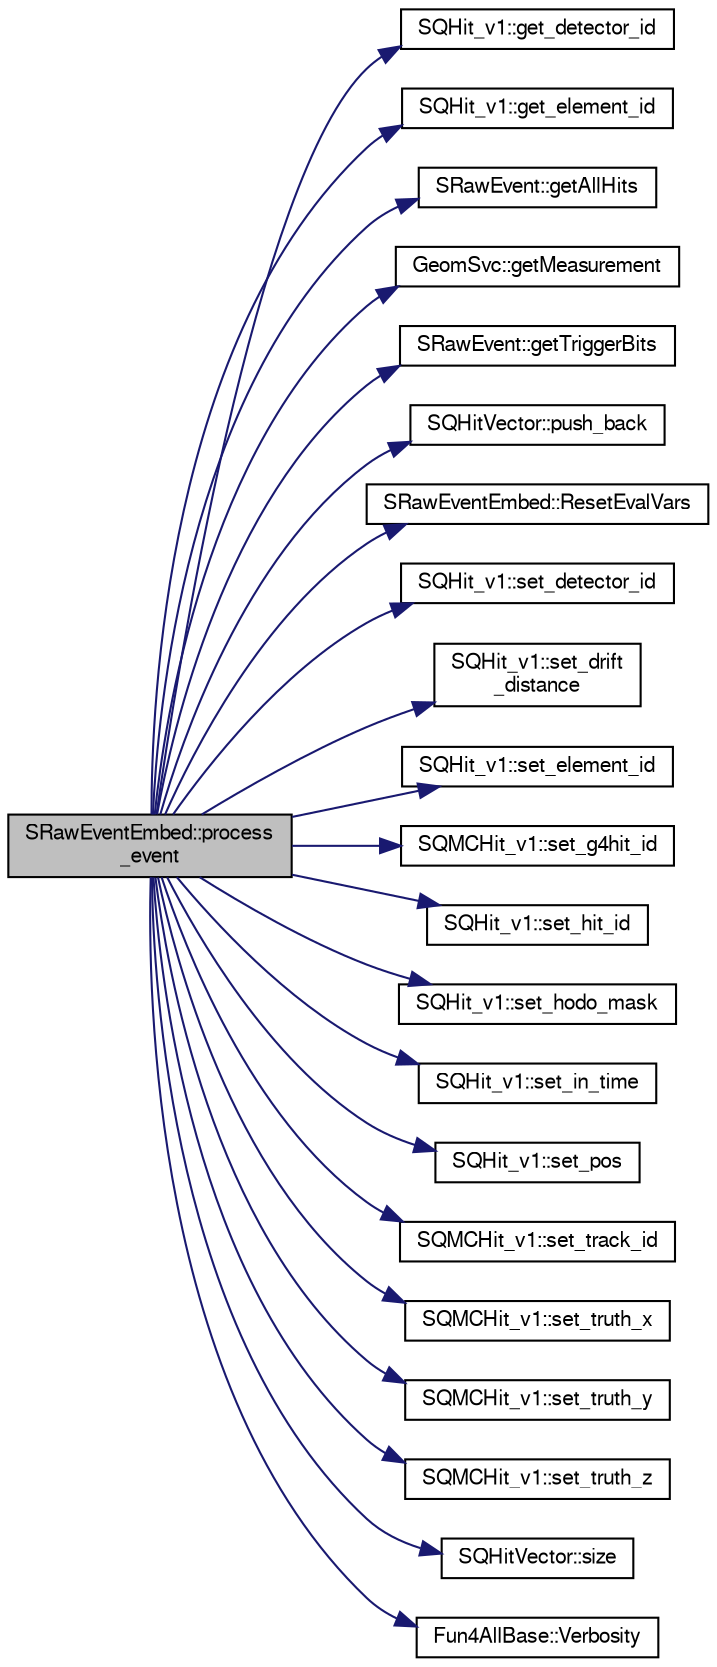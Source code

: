 digraph "SRawEventEmbed::process_event"
{
  bgcolor="transparent";
  edge [fontname="FreeSans",fontsize="10",labelfontname="FreeSans",labelfontsize="10"];
  node [fontname="FreeSans",fontsize="10",shape=record];
  rankdir="LR";
  Node1 [label="SRawEventEmbed::process\l_event",height=0.2,width=0.4,color="black", fillcolor="grey75", style="filled" fontcolor="black"];
  Node1 -> Node2 [color="midnightblue",fontsize="10",style="solid",fontname="FreeSans"];
  Node2 [label="SQHit_v1::get_detector_id",height=0.2,width=0.4,color="black",URL="$d3/d2e/classSQHit__v1.html#a3e14f5367720633efbb5b08c107d5055"];
  Node1 -> Node3 [color="midnightblue",fontsize="10",style="solid",fontname="FreeSans"];
  Node3 [label="SQHit_v1::get_element_id",height=0.2,width=0.4,color="black",URL="$d3/d2e/classSQHit__v1.html#af6d9633a4aa117ed985c97ca14edb328"];
  Node1 -> Node4 [color="midnightblue",fontsize="10",style="solid",fontname="FreeSans"];
  Node4 [label="SRawEvent::getAllHits",height=0.2,width=0.4,color="black",URL="$d5/d83/classSRawEvent.html#abd6f13b04ed7155aa744111e9324aa41"];
  Node1 -> Node5 [color="midnightblue",fontsize="10",style="solid",fontname="FreeSans"];
  Node5 [label="GeomSvc::getMeasurement",height=0.2,width=0.4,color="black",URL="$d0/da0/classGeomSvc.html#a5a50feb4de0351f6d3d739dbc66d6247",tooltip="Convert the detectorID and elementID to the actual hit position. "];
  Node1 -> Node6 [color="midnightblue",fontsize="10",style="solid",fontname="FreeSans"];
  Node6 [label="SRawEvent::getTriggerBits",height=0.2,width=0.4,color="black",URL="$d5/d83/classSRawEvent.html#a51cd8d3010d8a2df78fe5543a2a6cb31",tooltip="Set/get the trigger types. "];
  Node1 -> Node7 [color="midnightblue",fontsize="10",style="solid",fontname="FreeSans"];
  Node7 [label="SQHitVector::push_back",height=0.2,width=0.4,color="black",URL="$d9/dbc/classSQHitVector.html#aeefecc59b07f9082de2629256f5d4675"];
  Node1 -> Node8 [color="midnightblue",fontsize="10",style="solid",fontname="FreeSans"];
  Node8 [label="SRawEventEmbed::ResetEvalVars",height=0.2,width=0.4,color="black",URL="$d4/d36/classSRawEventEmbed.html#ab9017a06545c2e82bb39e4a25729655a"];
  Node1 -> Node9 [color="midnightblue",fontsize="10",style="solid",fontname="FreeSans"];
  Node9 [label="SQHit_v1::set_detector_id",height=0.2,width=0.4,color="black",URL="$d3/d2e/classSQHit__v1.html#a98a80149d5938b8936da1317f2c45366"];
  Node1 -> Node10 [color="midnightblue",fontsize="10",style="solid",fontname="FreeSans"];
  Node10 [label="SQHit_v1::set_drift\l_distance",height=0.2,width=0.4,color="black",URL="$d3/d2e/classSQHit__v1.html#a22bf5f98cc42849977e2b62a89b13dde"];
  Node1 -> Node11 [color="midnightblue",fontsize="10",style="solid",fontname="FreeSans"];
  Node11 [label="SQHit_v1::set_element_id",height=0.2,width=0.4,color="black",URL="$d3/d2e/classSQHit__v1.html#a9850d90b3d3a90f5339b2d244c38e3bc"];
  Node1 -> Node12 [color="midnightblue",fontsize="10",style="solid",fontname="FreeSans"];
  Node12 [label="SQMCHit_v1::set_g4hit_id",height=0.2,width=0.4,color="black",URL="$d1/d5f/classSQMCHit__v1.html#a1683b9874b9784cb6ec088d7fc8c721b"];
  Node1 -> Node13 [color="midnightblue",fontsize="10",style="solid",fontname="FreeSans"];
  Node13 [label="SQHit_v1::set_hit_id",height=0.2,width=0.4,color="black",URL="$d3/d2e/classSQHit__v1.html#a91a37de0a629fa76d55d1670d40cbcb3"];
  Node1 -> Node14 [color="midnightblue",fontsize="10",style="solid",fontname="FreeSans"];
  Node14 [label="SQHit_v1::set_hodo_mask",height=0.2,width=0.4,color="black",URL="$d3/d2e/classSQHit__v1.html#a8d25b701917be4d29bd836204bf5da37"];
  Node1 -> Node15 [color="midnightblue",fontsize="10",style="solid",fontname="FreeSans"];
  Node15 [label="SQHit_v1::set_in_time",height=0.2,width=0.4,color="black",URL="$d3/d2e/classSQHit__v1.html#adc9978b8f7143da209763ec3f04c4ebb"];
  Node1 -> Node16 [color="midnightblue",fontsize="10",style="solid",fontname="FreeSans"];
  Node16 [label="SQHit_v1::set_pos",height=0.2,width=0.4,color="black",URL="$d3/d2e/classSQHit__v1.html#a32b613cd8d576272b571108f9d1a82b2"];
  Node1 -> Node17 [color="midnightblue",fontsize="10",style="solid",fontname="FreeSans"];
  Node17 [label="SQMCHit_v1::set_track_id",height=0.2,width=0.4,color="black",URL="$d1/d5f/classSQMCHit__v1.html#a7491948ca713c99c832e07988758d258"];
  Node1 -> Node18 [color="midnightblue",fontsize="10",style="solid",fontname="FreeSans"];
  Node18 [label="SQMCHit_v1::set_truth_x",height=0.2,width=0.4,color="black",URL="$d1/d5f/classSQMCHit__v1.html#a4072584b6f6f10568f2a9a69265bdebd"];
  Node1 -> Node19 [color="midnightblue",fontsize="10",style="solid",fontname="FreeSans"];
  Node19 [label="SQMCHit_v1::set_truth_y",height=0.2,width=0.4,color="black",URL="$d1/d5f/classSQMCHit__v1.html#a9a81a1ab5df352e020b99e914dc6e00e"];
  Node1 -> Node20 [color="midnightblue",fontsize="10",style="solid",fontname="FreeSans"];
  Node20 [label="SQMCHit_v1::set_truth_z",height=0.2,width=0.4,color="black",URL="$d1/d5f/classSQMCHit__v1.html#aa89d1b41cd6c0880a2e2fd5d77990106"];
  Node1 -> Node21 [color="midnightblue",fontsize="10",style="solid",fontname="FreeSans"];
  Node21 [label="SQHitVector::size",height=0.2,width=0.4,color="black",URL="$d9/dbc/classSQHitVector.html#a7c3abb0e9b5625a54b979de9427a377f"];
  Node1 -> Node22 [color="midnightblue",fontsize="10",style="solid",fontname="FreeSans"];
  Node22 [label="Fun4AllBase::Verbosity",height=0.2,width=0.4,color="black",URL="$d5/dec/classFun4AllBase.html#a8a5c77a92bdac6bc043476e132379a40",tooltip="Gets the verbosity of this module. "];
}
